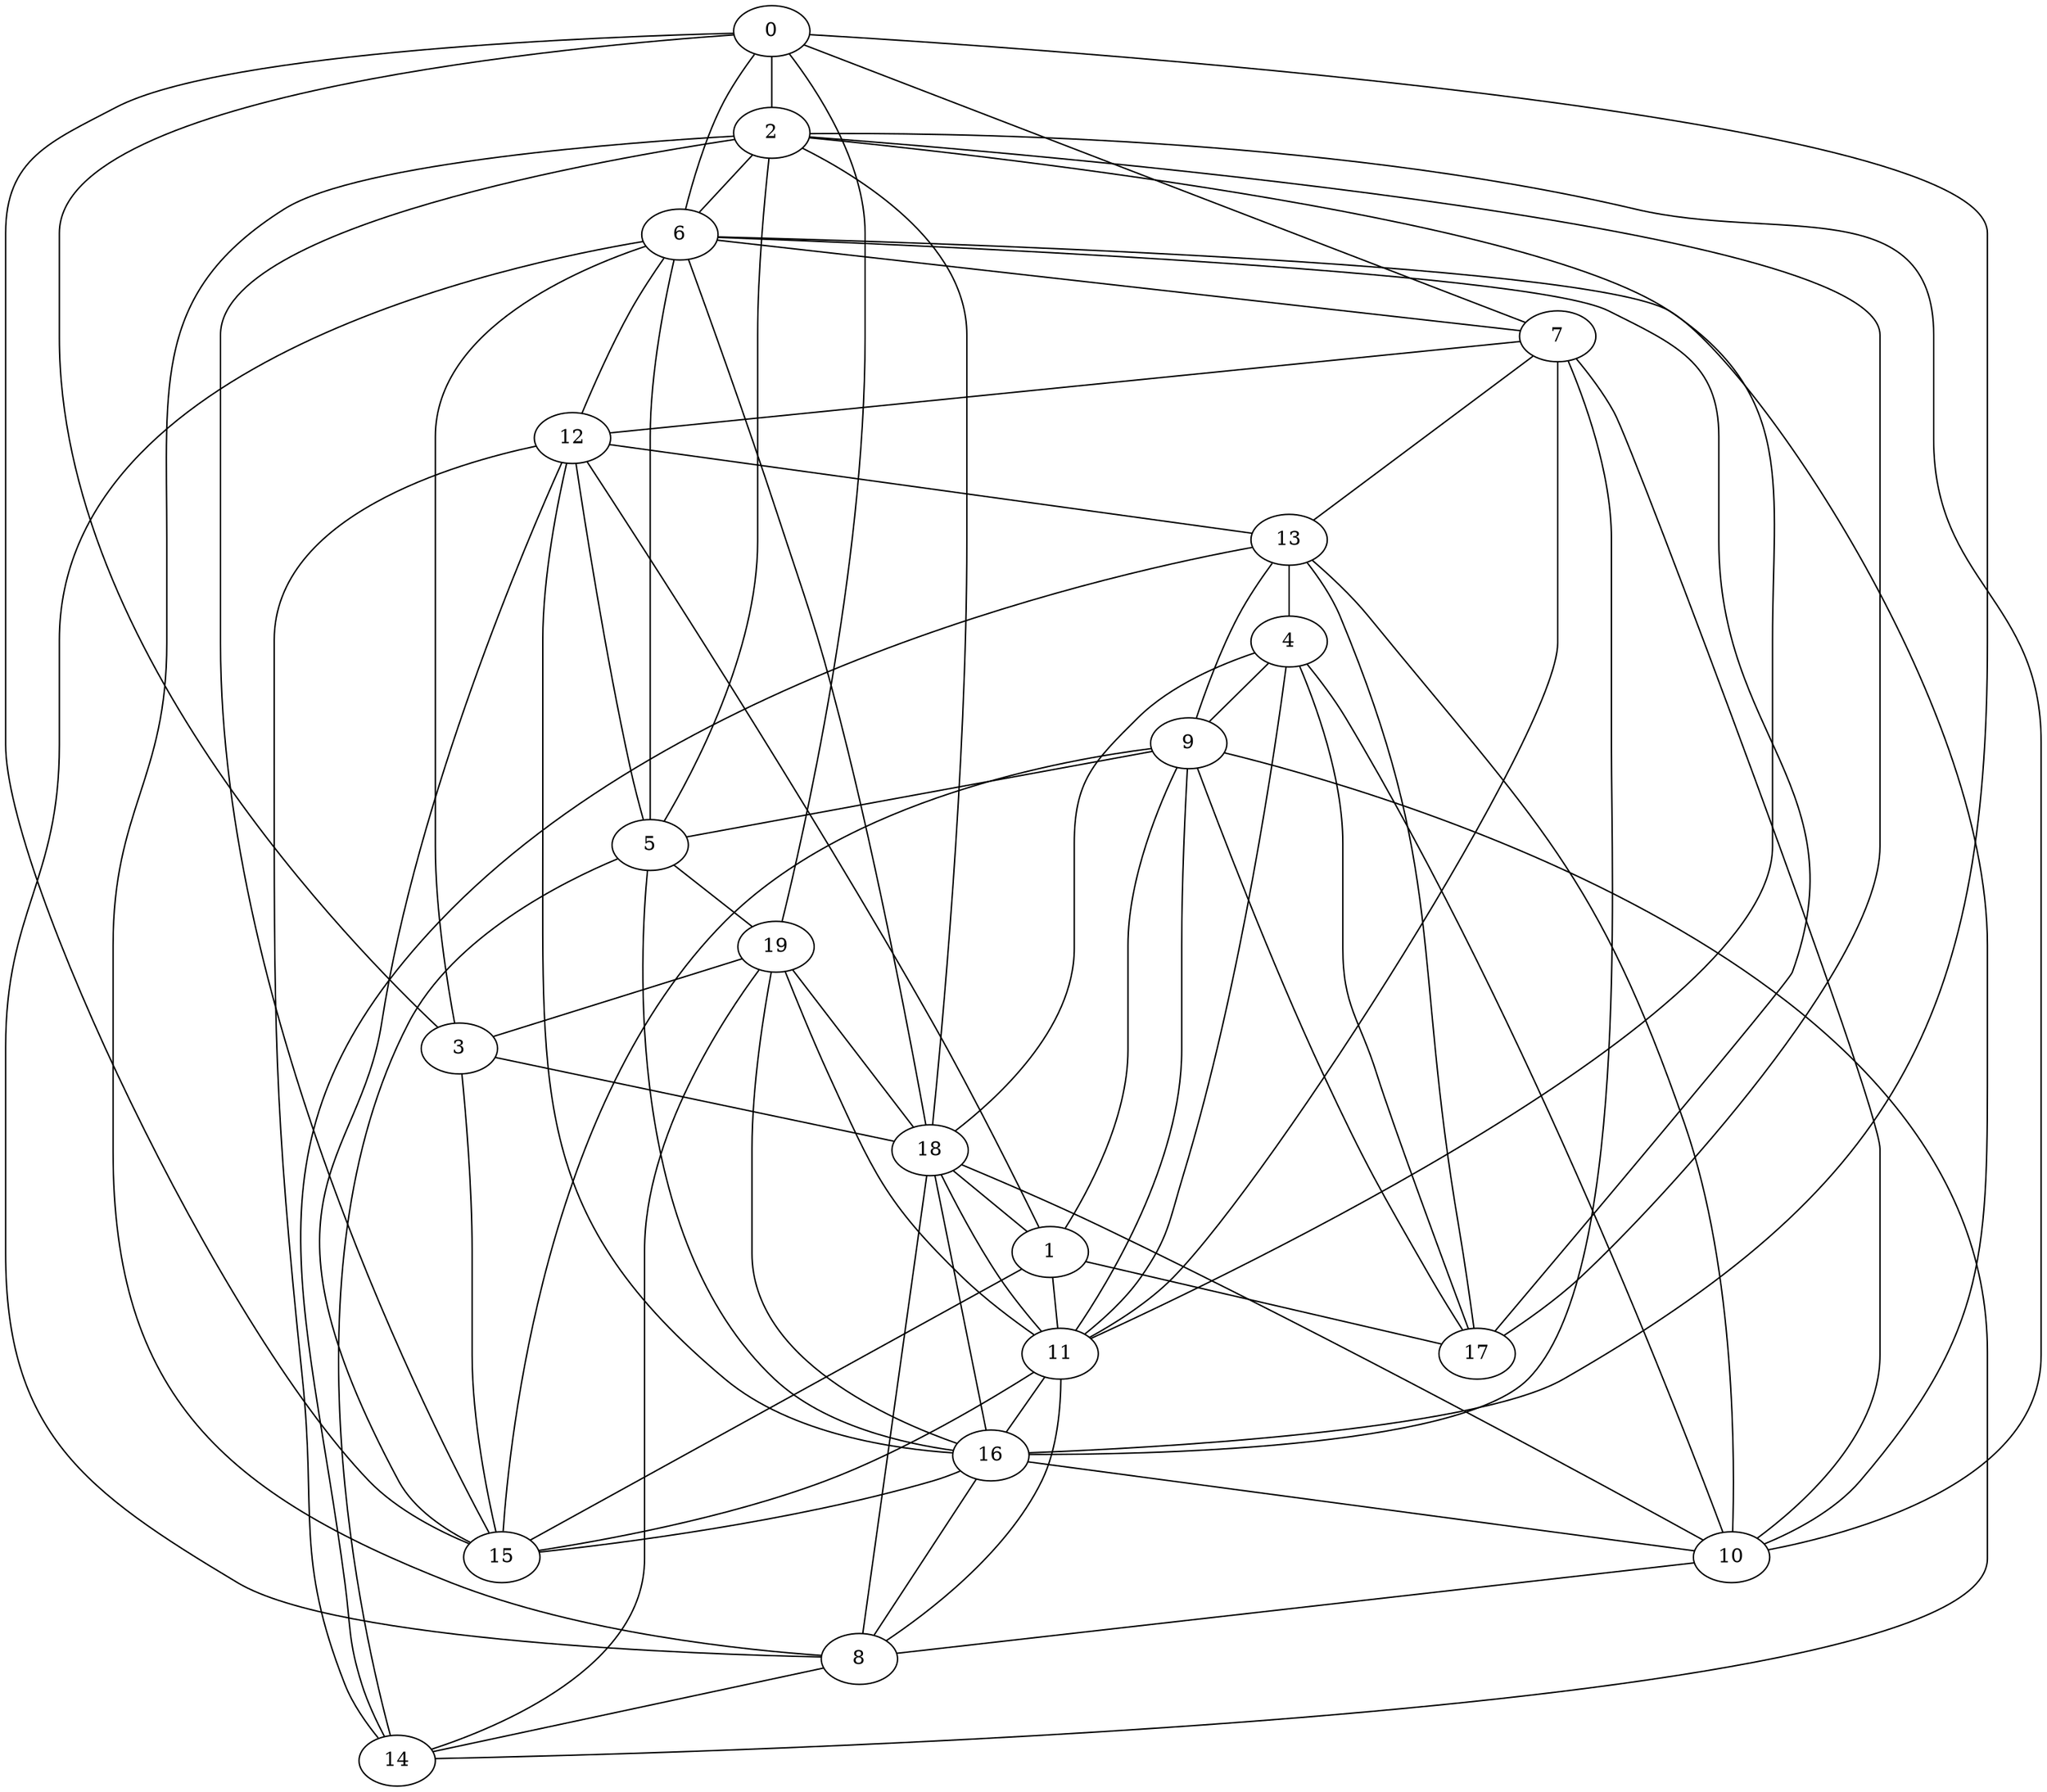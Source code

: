 graph G {
0;
1;
2;
3;
4;
5;
6;
7;
8;
9;
10;
11;
12;
13;
14;
15;
16;
17;
18;
19;
8--14 ;
1--11 ;
3--15 ;
18--10 ;
10--2 ;
16--5 ;
4--18 ;
8--11 ;
1--9 ;
11--18 ;
19--18 ;
16--7 ;
5--19 ;
3--6 ;
0--2 ;
10--8 ;
4--9 ;
5--12 ;
2--6 ;
0--19 ;
0--6 ;
9--5 ;
4--17 ;
13--17 ;
5--2 ;
19--16 ;
13--9 ;
2--15 ;
5--6 ;
15--0 ;
1--12 ;
8--18 ;
11--19 ;
8--6 ;
18--2 ;
9--15 ;
11--9 ;
16--8 ;
12--13 ;
13--7 ;
11--4 ;
6--12 ;
19--14 ;
10--13 ;
10--7 ;
14--5 ;
13--4 ;
18--16 ;
15--1 ;
7--12 ;
9--14 ;
16--0 ;
16--15 ;
12--15 ;
16--12 ;
7--0 ;
10--4 ;
11--16 ;
17--6 ;
16--10 ;
19--3 ;
15--11 ;
6--10 ;
11--2 ;
13--14 ;
17--9 ;
8--2 ;
6--7 ;
1--17 ;
3--0 ;
3--18 ;
18--1 ;
18--6 ;
12--14 ;
2--17 ;
7--11 ;
}
